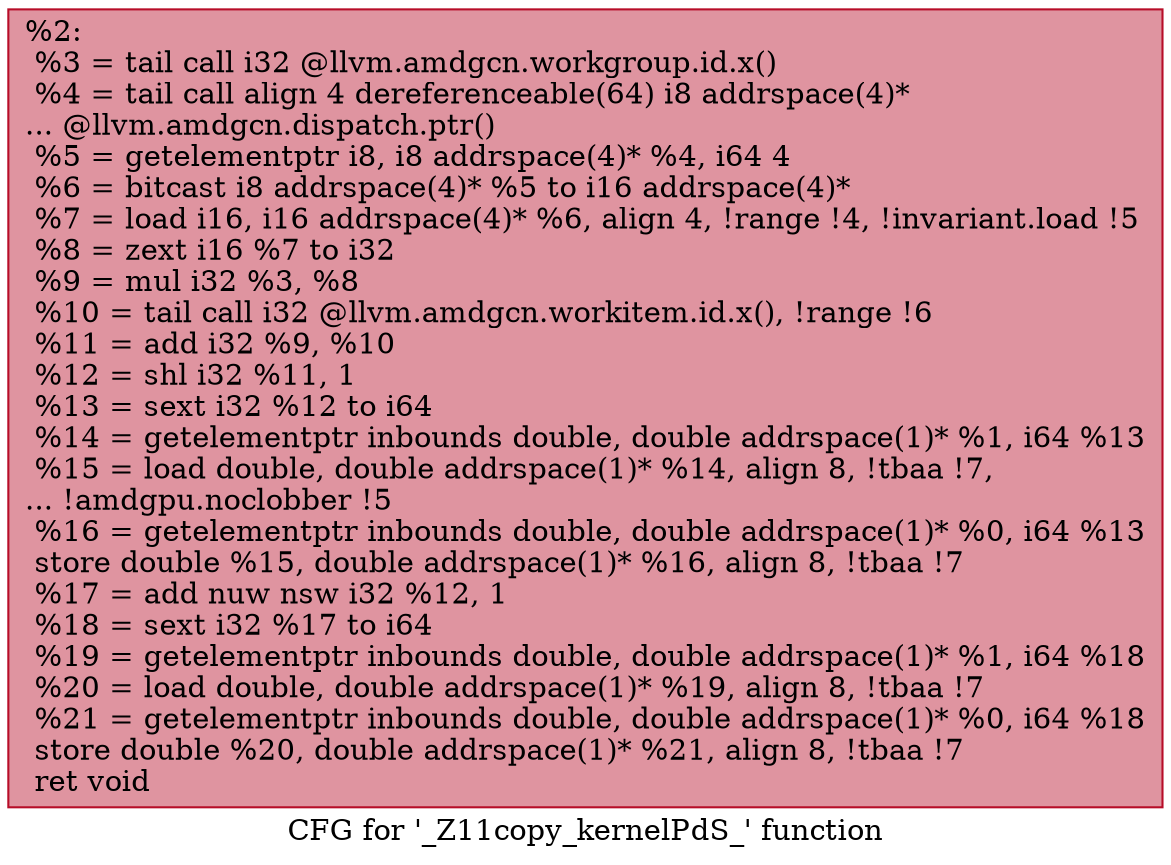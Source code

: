 digraph "CFG for '_Z11copy_kernelPdS_' function" {
	label="CFG for '_Z11copy_kernelPdS_' function";

	Node0x5725020 [shape=record,color="#b70d28ff", style=filled, fillcolor="#b70d2870",label="{%2:\l  %3 = tail call i32 @llvm.amdgcn.workgroup.id.x()\l  %4 = tail call align 4 dereferenceable(64) i8 addrspace(4)*\l... @llvm.amdgcn.dispatch.ptr()\l  %5 = getelementptr i8, i8 addrspace(4)* %4, i64 4\l  %6 = bitcast i8 addrspace(4)* %5 to i16 addrspace(4)*\l  %7 = load i16, i16 addrspace(4)* %6, align 4, !range !4, !invariant.load !5\l  %8 = zext i16 %7 to i32\l  %9 = mul i32 %3, %8\l  %10 = tail call i32 @llvm.amdgcn.workitem.id.x(), !range !6\l  %11 = add i32 %9, %10\l  %12 = shl i32 %11, 1\l  %13 = sext i32 %12 to i64\l  %14 = getelementptr inbounds double, double addrspace(1)* %1, i64 %13\l  %15 = load double, double addrspace(1)* %14, align 8, !tbaa !7,\l... !amdgpu.noclobber !5\l  %16 = getelementptr inbounds double, double addrspace(1)* %0, i64 %13\l  store double %15, double addrspace(1)* %16, align 8, !tbaa !7\l  %17 = add nuw nsw i32 %12, 1\l  %18 = sext i32 %17 to i64\l  %19 = getelementptr inbounds double, double addrspace(1)* %1, i64 %18\l  %20 = load double, double addrspace(1)* %19, align 8, !tbaa !7\l  %21 = getelementptr inbounds double, double addrspace(1)* %0, i64 %18\l  store double %20, double addrspace(1)* %21, align 8, !tbaa !7\l  ret void\l}"];
}
